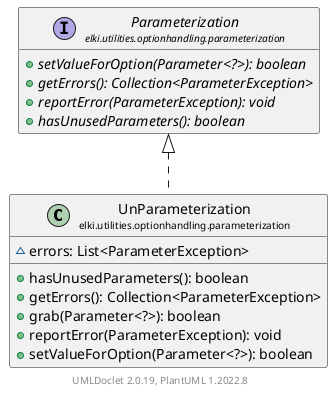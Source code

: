 @startuml
    remove .*\.(Instance|Par|Parameterizer|Factory)$
    set namespaceSeparator none
    hide empty fields
    hide empty methods

    class "<size:14>UnParameterization\n<size:10>elki.utilities.optionhandling.parameterization" as elki.utilities.optionhandling.parameterization.UnParameterization [[UnParameterization.html]] {
        ~errors: List<ParameterException>
        +hasUnusedParameters(): boolean
        +getErrors(): Collection<ParameterException>
        +grab(Parameter<?>): boolean
        +reportError(ParameterException): void
        +setValueForOption(Parameter<?>): boolean
    }

    interface "<size:14>Parameterization\n<size:10>elki.utilities.optionhandling.parameterization" as elki.utilities.optionhandling.parameterization.Parameterization [[Parameterization.html]] {
        {abstract} +setValueForOption(Parameter<?>): boolean
        {abstract} +getErrors(): Collection<ParameterException>
        {abstract} +reportError(ParameterException): void
        {abstract} +hasUnusedParameters(): boolean
    }

    elki.utilities.optionhandling.parameterization.Parameterization <|.. elki.utilities.optionhandling.parameterization.UnParameterization

    center footer UMLDoclet 2.0.19, PlantUML 1.2022.8
@enduml
